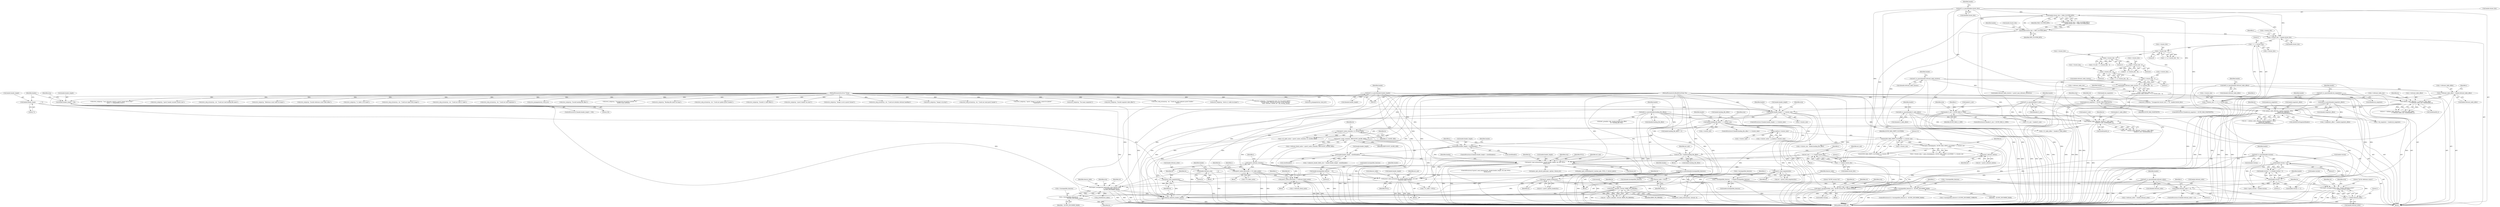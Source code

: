 digraph "0_qemu_6a83f8b5bec6f59e56cc49bd49e4c3f8f805d56f_0@API" {
"1001441" [label="(Call,qcow2_refcount_close(bs))"];
"1001439" [label="(Call,qcow2_free_snapshots(bs))"];
"1001437" [label="(Call,cleanup_unknown_header_ext(bs))"];
"1001217" [label="(Call,qcow2_check(bs, &result, BDRV_FIX_ERRORS))"];
"1001175" [label="(Call,qcow2_update_header(bs))"];
"1001140" [label="(Call,qcow2_read_snapshots(bs))"];
"1001042" [label="(Call,qcow2_read_extensions(bs, header.header_length, ext_end, NULL,\n        &local_err))"];
"1001018" [label="(Call,qcow2_refcount_init(bs))"];
"1000996" [label="(Call,qemu_blockalign(bs, QCOW_MAX_CRYPT_CLUSTERS * s->cluster_size\n                                  + 512))"];
"1000981" [label="(Call,qcow2_cache_create(bs, REFCOUNT_CACHE_SIZE))"];
"1000974" [label="(Call,qcow2_cache_create(bs, L2_CACHE_SIZE))"];
"1000876" [label="(Call,validate_table_offset(bs, header.l1_table_offset,\n                                header.l1_size, sizeof(uint64_t)))"];
"1000786" [label="(Call,validate_table_offset(bs, header.snapshots_offset,\n                                header.nb_snapshots,\n                                sizeof(QCowSnapshotHeader)))"];
"1000750" [label="(Call,validate_table_offset(bs, s->refcount_table_offset,\n                                s->refcount_table_size, sizeof(uint64_t)))"];
"1000121" [label="(MethodParameterIn,BlockDriverState *bs)"];
"1000712" [label="(Call,s->refcount_table_offset = header.refcount_table_offset)"];
"1000218" [label="(Call,be64_to_cpus(&header.refcount_table_offset))"];
"1000719" [label="(Call,s->refcount_table_size =\n        header.refcount_table_clusters << (s->cluster_bits - 3))"];
"1000723" [label="(Call,header.refcount_table_clusters << (s->cluster_bits - 3))"];
"1000223" [label="(Call,be32_to_cpus(&header.refcount_table_clusters))"];
"1000727" [label="(Call,s->cluster_bits - 3)"];
"1000704" [label="(Call,s->cluster_bits - 8)"];
"1000692" [label="(Call,s->cluster_bits - 8)"];
"1000663" [label="(Call,s->cluster_bits - 3)"];
"1000331" [label="(Call,s->cluster_bits - 9)"];
"1000320" [label="(Call,1 << s->cluster_bits)"];
"1000309" [label="(Call,s->cluster_bits = header.cluster_bits)"];
"1000292" [label="(Call,header.cluster_bits > MAX_CLUSTER_BITS)"];
"1000198" [label="(Call,be32_to_cpus(&header.cluster_bits))"];
"1000287" [label="(Call,header.cluster_bits < MIN_CLUSTER_BITS)"];
"1000228" [label="(Call,be64_to_cpus(&header.snapshots_offset))"];
"1000233" [label="(Call,be32_to_cpus(&header.nb_snapshots))"];
"1000770" [label="(Call,header.nb_snapshots > QCOW_MAX_SNAPSHOTS)"];
"1000208" [label="(Call,be64_to_cpus(&header.l1_table_offset))"];
"1000213" [label="(Call,be32_to_cpus(&header.l1_size))"];
"1000806" [label="(Call,header.l1_size > QCOW_MAX_L1_SIZE)"];
"1000999" [label="(Call,QCOW_MAX_CRYPT_CLUSTERS * s->cluster_size)"];
"1000988" [label="(Call,g_malloc(s->cluster_size))"];
"1000479" [label="(Call,header.backing_file_offset > s->cluster_size)"];
"1000183" [label="(Call,be64_to_cpus(&header.backing_file_offset))"];
"1000411" [label="(Call,header.header_length > s->cluster_size)"];
"1000396" [label="(Call,header.header_length < 104)"];
"1000390" [label="(Call,be32_to_cpus(&header.header_length))"];
"1000363" [label="(Call,header.header_length            = 72)"];
"1000316" [label="(Call,s->cluster_size = 1 << s->cluster_bits)"];
"1000439" [label="(Call,header.header_length - sizeof(header))"];
"1000428" [label="(Call,header.header_length > sizeof(header))"];
"1000500" [label="(Call,ext_end = header.backing_file_offset)"];
"1000507" [label="(Call,ext_end = 1 << header.cluster_bits)"];
"1000509" [label="(Call,1 << header.cluster_bits)"];
"1000266" [label="(Call,report_unsupported(bs, errp, \"QCOW version %d\", header.version))"];
"1000124" [label="(MethodParameterIn,Error **errp)"];
"1000178" [label="(Call,be32_to_cpus(&header.version))"];
"1000260" [label="(Call,header.version > 3)"];
"1000255" [label="(Call,header.version < 2)"];
"1000603" [label="(Call,report_unsupported(bs, errp, \"%d bit reference counts\",\n                           1 << header.refcount_order))"];
"1000607" [label="(Call,1 << header.refcount_order)"];
"1000597" [label="(Call,header.refcount_order != 4)"];
"1000385" [label="(Call,be32_to_cpus(&header.refcount_order))"];
"1000358" [label="(Call,header.refcount_order           = 4)"];
"1000555" [label="(Call,report_unsupported_feature(bs, errp, feature_table,\n                                   s->incompatible_features &\n                                   ~QCOW2_INCOMPAT_MASK))"];
"1000546" [label="(Call,qcow2_read_extensions(bs, header.header_length, ext_end,\n                              &feature_table, NULL))"];
"1000543" [label="(Call,*feature_table = NULL)"];
"1000559" [label="(Call,s->incompatible_features &\n                                   ~QCOW2_INCOMPAT_MASK)"];
"1000536" [label="(Call,s->incompatible_features & ~QCOW2_INCOMPAT_MASK)"];
"1000514" [label="(Call,s->incompatible_features    = header.incompatible_features)"];
"1000343" [label="(Call,header.incompatible_features    = 0)"];
"1000370" [label="(Call,be64_to_cpus(&header.incompatible_features))"];
"1001457" [label="(Call,qcow2_cache_destroy(bs, s->l2_table_cache))"];
"1001467" [label="(Call,qcow2_cache_destroy(bs, s->refcount_block_cache))"];
"1001469" [label="(Call,s->refcount_block_cache)"];
"1000219" [label="(Call,&header.refcount_table_offset)"];
"1000704" [label="(Call,s->cluster_bits - 8)"];
"1000487" [label="(Call,error_setg(errp, \"Invalid backing file offset\"))"];
"1000481" [label="(Identifier,header)"];
"1000264" [label="(Literal,3)"];
"1000705" [label="(Call,s->cluster_bits)"];
"1000881" [label="(Call,header.l1_size)"];
"1000293" [label="(Call,header.cluster_bits)"];
"1000631" [label="(Call,error_setg(errp, \"Unsupported encryption method: %i\",\n                   header.crypt_method))"];
"1000597" [label="(Call,header.refcount_order != 4)"];
"1000558" [label="(Identifier,feature_table)"];
"1000216" [label="(Identifier,header)"];
"1001467" [label="(Call,qcow2_cache_destroy(bs, s->refcount_block_cache))"];
"1000208" [label="(Call,be64_to_cpus(&header.l1_table_offset))"];
"1000298" [label="(Call,error_setg(errp, \"Unsupported cluster size: 2^%i\", header.cluster_bits))"];
"1000609" [label="(Call,header.refcount_order)"];
"1001085" [label="(Call,error_setg(errp, \"Backing file name too long\"))"];
"1000976" [label="(Identifier,L2_CACHE_SIZE)"];
"1001182" [label="(Call,error_setg_errno(errp, -ret, \"Could not update qcow2 header\"))"];
"1000608" [label="(Literal,1)"];
"1000891" [label="(Call,error_setg(errp, \"Invalid L1 table offset\"))"];
"1001482" [label="(MethodReturn,static int)"];
"1000402" [label="(Call,error_setg(errp, \"qcow2 header too short\"))"];
"1000358" [label="(Call,header.refcount_order           = 4)"];
"1000224" [label="(Call,&header.refcount_table_clusters)"];
"1000167" [label="(Call,error_setg_errno(errp, -ret, \"Could not read qcow2 header\"))"];
"1000556" [label="(Identifier,bs)"];
"1000975" [label="(Identifier,bs)"];
"1000970" [label="(Call,s->l2_table_cache = qcow2_cache_create(bs, L2_CACHE_SIZE))"];
"1000895" [label="(Call,s->l1_table_offset = header.l1_table_offset)"];
"1000984" [label="(Call,s->cluster_cache = g_malloc(s->cluster_size))"];
"1000435" [label="(Call,s->unknown_header_fields_size = header.header_length - sizeof(header))"];
"1000427" [label="(ControlStructure,if (header.header_length > sizeof(header)))"];
"1000999" [label="(Call,QCOW_MAX_CRYPT_CLUSTERS * s->cluster_size)"];
"1000758" [label="(Call,sizeof(uint64_t))"];
"1000296" [label="(Identifier,MAX_CLUSTER_BITS)"];
"1000514" [label="(Call,s->incompatible_features    = header.incompatible_features)"];
"1000371" [label="(Call,&header.incompatible_features)"];
"1000390" [label="(Call,be32_to_cpus(&header.header_length))"];
"1000270" [label="(Call,header.version)"];
"1000588" [label="(Call,error_setg(errp, \"qcow2: Image is corrupt; cannot be opened \"\n                       \"read/write\"))"];
"1000378" [label="(Identifier,header)"];
"1000124" [label="(MethodParameterIn,Error **errp)"];
"1000755" [label="(Call,s->refcount_table_size)"];
"1000209" [label="(Call,&header.l1_table_offset)"];
"1000992" [label="(Call,s->cluster_data = qemu_blockalign(bs, QCOW_MAX_CRYPT_CLUSTERS * s->cluster_size\n                                  + 512))"];
"1000786" [label="(Call,validate_table_offset(bs, header.snapshots_offset,\n                                header.nb_snapshots,\n                                sizeof(QCowSnapshotHeader)))"];
"1001440" [label="(Identifier,bs)"];
"1000659" [label="(Call,s->l2_bits = s->cluster_bits - 3)"];
"1000497" [label="(Identifier,header)"];
"1000332" [label="(Call,s->cluster_bits)"];
"1000776" [label="(Call,error_setg(errp, \"Too many snapshots\"))"];
"1000723" [label="(Call,header.refcount_table_clusters << (s->cluster_bits - 3))"];
"1000543" [label="(Call,*feature_table = NULL)"];
"1000551" [label="(Identifier,ext_end)"];
"1000777" [label="(Identifier,errp)"];
"1001049" [label="(Call,&local_err)"];
"1000231" [label="(Identifier,header)"];
"1000331" [label="(Call,s->cluster_bits - 9)"];
"1000787" [label="(Identifier,bs)"];
"1000667" [label="(Literal,3)"];
"1000664" [label="(Call,s->cluster_bits)"];
"1000483" [label="(Call,s->cluster_size)"];
"1000397" [label="(Call,header.header_length)"];
"1000342" [label="(Block,)"];
"1000501" [label="(Identifier,ext_end)"];
"1000343" [label="(Call,header.incompatible_features    = 0)"];
"1000179" [label="(Call,&header.version)"];
"1000791" [label="(Call,header.nb_snapshots)"];
"1001439" [label="(Call,qcow2_free_snapshots(bs))"];
"1000601" [label="(Literal,4)"];
"1000982" [label="(Identifier,bs)"];
"1001445" [label="(Identifier,s)"];
"1000604" [label="(Identifier,bs)"];
"1000788" [label="(Call,header.snapshots_offset)"];
"1000663" [label="(Call,s->cluster_bits - 3)"];
"1000500" [label="(Call,ext_end = header.backing_file_offset)"];
"1000322" [label="(Call,s->cluster_bits)"];
"1000291" [label="(Identifier,MIN_CLUSTER_BITS)"];
"1000369" [label="(Block,)"];
"1000269" [label="(Literal,\"QCOW version %d\")"];
"1000690" [label="(Call,62 - (s->cluster_bits - 8))"];
"1000801" [label="(Call,error_setg(errp, \"Invalid snapshot table offset\"))"];
"1001019" [label="(Identifier,bs)"];
"1000731" [label="(Literal,3)"];
"1000877" [label="(Identifier,bs)"];
"1000784" [label="(Call,ret = validate_table_offset(bs, header.snapshots_offset,\n                                header.nb_snapshots,\n                                sizeof(QCowSnapshotHeader)))"];
"1000713" [label="(Call,s->refcount_table_offset)"];
"1001441" [label="(Call,qcow2_refcount_close(bs))"];
"1000721" [label="(Identifier,s)"];
"1000983" [label="(Identifier,REFCOUNT_CACHE_SIZE)"];
"1000720" [label="(Call,s->refcount_table_size)"];
"1000317" [label="(Call,s->cluster_size)"];
"1000559" [label="(Call,s->incompatible_features &\n                                   ~QCOW2_INCOMPAT_MASK)"];
"1000794" [label="(Call,sizeof(QCowSnapshotHeader))"];
"1000294" [label="(Identifier,header)"];
"1000696" [label="(Literal,8)"];
"1000748" [label="(Call,ret = validate_table_offset(bs, s->refcount_table_offset,\n                                s->refcount_table_size, sizeof(uint64_t)))"];
"1000813" [label="(Identifier,errp)"];
"1000432" [label="(Call,sizeof(header))"];
"1000545" [label="(Identifier,NULL)"];
"1001458" [label="(Identifier,bs)"];
"1001176" [label="(Identifier,bs)"];
"1000554" [label="(Identifier,NULL)"];
"1001004" [label="(Literal,512)"];
"1001459" [label="(Call,s->l2_table_cache)"];
"1001018" [label="(Call,qcow2_refcount_init(bs))"];
"1000125" [label="(Block,)"];
"1000981" [label="(Call,qcow2_cache_create(bs, REFCOUNT_CACHE_SIZE))"];
"1001215" [label="(Call,ret = qcow2_check(bs, &result, BDRV_FIX_ERRORS))"];
"1000288" [label="(Call,header.cluster_bits)"];
"1000398" [label="(Identifier,header)"];
"1000544" [label="(Identifier,feature_table)"];
"1000518" [label="(Call,header.incompatible_features)"];
"1000515" [label="(Call,s->incompatible_features)"];
"1001016" [label="(Call,ret = qcow2_refcount_init(bs))"];
"1000827" [label="(Identifier,s)"];
"1000480" [label="(Call,header.backing_file_offset)"];
"1000568" [label="(Call,g_free(feature_table))"];
"1000989" [label="(Call,s->cluster_size)"];
"1000728" [label="(Call,s->cluster_bits)"];
"1000206" [label="(Identifier,header)"];
"1000226" [label="(Identifier,header)"];
"1000807" [label="(Call,header.l1_size)"];
"1000186" [label="(Identifier,header)"];
"1000536" [label="(Call,s->incompatible_features & ~QCOW2_INCOMPAT_MASK)"];
"1001131" [label="(Call,s->nb_snapshots = header.nb_snapshots)"];
"1000287" [label="(Call,header.cluster_bits < MIN_CLUSTER_BITS)"];
"1000499" [label="(Block,)"];
"1000370" [label="(Call,be64_to_cpus(&header.incompatible_features))"];
"1001221" [label="(Identifier,BDRV_FIX_ERRORS)"];
"1000184" [label="(Call,&header.backing_file_offset)"];
"1000507" [label="(Call,ext_end = 1 << header.cluster_bits)"];
"1001447" [label="(Call,s->l1_table = NULL)"];
"1000472" [label="(Call,error_setg_errno(errp, -ret, \"Could not read unknown qcow2 header \"\n                             \"fields\"))"];
"1000547" [label="(Identifier,bs)"];
"1000428" [label="(Call,header.header_length > sizeof(header))"];
"1000318" [label="(Identifier,s)"];
"1000259" [label="(Literal,2)"];
"1000727" [label="(Call,s->cluster_bits - 3)"];
"1001474" [label="(Identifier,s)"];
"1000812" [label="(Call,error_setg(errp, \"Active L1 table too large\"))"];
"1001175" [label="(Call,qcow2_update_header(bs))"];
"1001456" [label="(Block,)"];
"1000121" [label="(MethodParameterIn,BlockDriverState *bs)"];
"1000770" [label="(Call,header.nb_snapshots > QCOW_MAX_SNAPSHOTS)"];
"1001095" [label="(Call,bdrv_pread(bs->file, header.backing_file_offset,\n                         bs->backing_file, len))"];
"1000439" [label="(Call,header.header_length - sizeof(header))"];
"1001358" [label="(Call,error_setg(errp, \"Unsupported value '%s' for qcow2 option \"\n                   \"'overlap-check'. Allowed are either of the following: \"\n                   \"none, constant, cached, all\", opt_overlap_check))"];
"1000214" [label="(Call,&header.l1_size)"];
"1000774" [label="(Identifier,QCOW_MAX_SNAPSHOTS)"];
"1000367" [label="(Literal,72)"];
"1000572" [label="(Call,s->incompatible_features & QCOW2_INCOMPAT_CORRUPT)"];
"1000335" [label="(Literal,9)"];
"1000385" [label="(Call,be32_to_cpus(&header.refcount_order))"];
"1001218" [label="(Identifier,bs)"];
"1001041" [label="(ControlStructure,if (qcow2_read_extensions(bs, header.header_length, ext_end, NULL,\n        &local_err)))"];
"1000255" [label="(Call,header.version < 2)"];
"1000183" [label="(Call,be64_to_cpus(&header.backing_file_offset))"];
"1000267" [label="(Identifier,bs)"];
"1000274" [label="(Identifier,ret)"];
"1000350" [label="(Identifier,header)"];
"1001442" [label="(Identifier,bs)"];
"1000440" [label="(Call,header.header_length)"];
"1000310" [label="(Call,s->cluster_bits)"];
"1000552" [label="(Call,&feature_table)"];
"1001042" [label="(Call,qcow2_read_extensions(bs, header.header_length, ext_end, NULL,\n        &local_err))"];
"1000254" [label="(Call,header.version < 2 || header.version > 3)"];
"1000719" [label="(Call,s->refcount_table_size =\n        header.refcount_table_clusters << (s->cluster_bits - 3))"];
"1001438" [label="(Identifier,bs)"];
"1001052" [label="(Call,error_propagate(errp, local_err))"];
"1000598" [label="(Call,header.refcount_order)"];
"1000286" [label="(Call,header.cluster_bits < MIN_CLUSTER_BITS ||\n        header.cluster_bits > MAX_CLUSTER_BITS)"];
"1001413" [label="(Call,error_setg(errp, \"Lazy refcounts require a qcow2 image with at least \"\n                   \"qemu 1.1 compatibility level\"))"];
"1001141" [label="(Identifier,bs)"];
"1000876" [label="(Call,validate_table_offset(bs, header.l1_table_offset,\n                                header.l1_size, sizeof(uint64_t)))"];
"1000702" [label="(Call,1 << (s->cluster_bits - 8))"];
"1000320" [label="(Call,1 << s->cluster_bits)"];
"1000751" [label="(Identifier,bs)"];
"1001242" [label="(Call,qemu_opts_absorb_qdict(opts, options, &local_err))"];
"1000974" [label="(Call,qcow2_cache_create(bs, L2_CACHE_SIZE))"];
"1000692" [label="(Call,s->cluster_bits - 8)"];
"1000266" [label="(Call,report_unsupported(bs, errp, \"QCOW version %d\", header.version))"];
"1000412" [label="(Call,header.header_length)"];
"1001063" [label="(Identifier,header)"];
"1000419" [label="(Call,error_setg(errp, \"qcow2 header exceeds cluster size\"))"];
"1000805" [label="(ControlStructure,if (header.l1_size > QCOW_MAX_L1_SIZE))"];
"1001111" [label="(Call,error_setg_errno(errp, -ret, \"Could not read backing file name\"))"];
"1001061" [label="(Call,header.backing_file_offset != 0)"];
"1000988" [label="(Call,g_malloc(s->cluster_size))"];
"1000605" [label="(Identifier,errp)"];
"1000363" [label="(Call,header.header_length            = 72)"];
"1000420" [label="(Identifier,errp)"];
"1000606" [label="(Literal,\"%d bit reference counts\")"];
"1001048" [label="(Identifier,NULL)"];
"1000540" [label="(Identifier,~QCOW2_INCOMPAT_MASK)"];
"1000313" [label="(Call,header.cluster_bits)"];
"1000735" [label="(Identifier,header)"];
"1000292" [label="(Call,header.cluster_bits > MAX_CLUSTER_BITS)"];
"1000260" [label="(Call,header.version > 3)"];
"1000617" [label="(Call,s->refcount_order = header.refcount_order)"];
"1001000" [label="(Identifier,QCOW_MAX_CRYPT_CLUSTERS)"];
"1000337" [label="(Call,header.version == 2)"];
"1000750" [label="(Call,validate_table_offset(bs, s->refcount_table_offset,\n                                s->refcount_table_size, sizeof(uint64_t)))"];
"1000740" [label="(Call,error_setg(errp, \"Reference count table too large\"))"];
"1000430" [label="(Identifier,header)"];
"1000191" [label="(Identifier,header)"];
"1000506" [label="(Block,)"];
"1000560" [label="(Call,s->incompatible_features)"];
"1000344" [label="(Call,header.incompatible_features)"];
"1000327" [label="(Identifier,s)"];
"1001437" [label="(Call,cleanup_unknown_header_ext(bs))"];
"1001001" [label="(Call,s->cluster_size)"];
"1000393" [label="(Identifier,header)"];
"1000977" [label="(Call,s->refcount_block_cache = qcow2_cache_create(bs, REFCOUNT_CACHE_SIZE))"];
"1000535" [label="(ControlStructure,if (s->incompatible_features & ~QCOW2_INCOMPAT_MASK))"];
"1001235" [label="(Call,qemu_opts_create(&qcow2_runtime_opts, NULL, 0, &error_abort))"];
"1000765" [label="(Call,error_setg(errp, \"Invalid reference count table offset\"))"];
"1000396" [label="(Call,header.header_length < 104)"];
"1000733" [label="(Call,header.refcount_table_clusters > qcow2_max_refcount_clusters(s))"];
"1000708" [label="(Literal,8)"];
"1001457" [label="(Call,qcow2_cache_destroy(bs, s->l2_table_cache))"];
"1001047" [label="(Identifier,ext_end)"];
"1000884" [label="(Call,sizeof(uint64_t))"];
"1000316" [label="(Call,s->cluster_size = 1 << s->cluster_bits)"];
"1000221" [label="(Identifier,header)"];
"1000557" [label="(Identifier,errp)"];
"1000347" [label="(Literal,0)"];
"1000502" [label="(Call,header.backing_file_offset)"];
"1000362" [label="(Literal,4)"];
"1000596" [label="(ControlStructure,if (header.refcount_order != 4))"];
"1000403" [label="(Identifier,errp)"];
"1000603" [label="(Call,report_unsupported(bs, errp, \"%d bit reference counts\",\n                           1 << header.refcount_order))"];
"1001140" [label="(Call,qcow2_read_snapshots(bs))"];
"1000218" [label="(Call,be64_to_cpus(&header.refcount_table_offset))"];
"1001043" [label="(Identifier,bs)"];
"1000199" [label="(Call,&header.cluster_bits)"];
"1000443" [label="(Call,sizeof(header))"];
"1000866" [label="(Call,error_setg(errp, \"L1 table is too small\"))"];
"1001227" [label="(Call,error_setg_errno(errp, -ret, \"Could not repair dirty image\"))"];
"1000386" [label="(Call,&header.refcount_order)"];
"1000213" [label="(Call,be32_to_cpus(&header.l1_size))"];
"1000321" [label="(Literal,1)"];
"1000359" [label="(Call,header.refcount_order)"];
"1000478" [label="(ControlStructure,if (header.backing_file_offset > s->cluster_size))"];
"1000724" [label="(Call,header.refcount_table_clusters)"];
"1000945" [label="(Call,error_setg_errno(errp, -ret, \"Could not read L1 table\"))"];
"1001217" [label="(Call,qcow2_check(bs, &result, BDRV_FIX_ERRORS))"];
"1001219" [label="(Call,&result)"];
"1000878" [label="(Call,header.l1_table_offset)"];
"1001044" [label="(Call,header.header_length)"];
"1000693" [label="(Call,s->cluster_bits)"];
"1000510" [label="(Literal,1)"];
"1001138" [label="(Call,ret = qcow2_read_snapshots(bs))"];
"1000516" [label="(Identifier,s)"];
"1000265" [label="(Block,)"];
"1000245" [label="(Call,error_setg(errp, \"Image is not in qcow2 format\"))"];
"1001468" [label="(Identifier,bs)"];
"1000509" [label="(Call,1 << header.cluster_bits)"];
"1000268" [label="(Identifier,errp)"];
"1001025" [label="(Call,error_setg_errno(errp, -ret, \"Could not initialize refcount handling\"))"];
"1000563" [label="(Identifier,~QCOW2_INCOMPAT_MASK)"];
"1001173" [label="(Call,ret = qcow2_update_header(bs))"];
"1000874" [label="(Call,ret = validate_table_offset(bs, header.l1_table_offset,\n                                header.l1_size, sizeof(uint64_t)))"];
"1000546" [label="(Call,qcow2_read_extensions(bs, header.header_length, ext_end,\n                              &feature_table, NULL))"];
"1000479" [label="(Call,header.backing_file_offset > s->cluster_size)"];
"1000619" [label="(Identifier,s)"];
"1000400" [label="(Literal,104)"];
"1000613" [label="(Identifier,ret)"];
"1000437" [label="(Identifier,s)"];
"1001077" [label="(Call,s->cluster_size - header.backing_file_offset)"];
"1000488" [label="(Identifier,errp)"];
"1000769" [label="(ControlStructure,if (header.nb_snapshots > QCOW_MAX_SNAPSHOTS))"];
"1000511" [label="(Call,header.cluster_bits)"];
"1000537" [label="(Call,s->incompatible_features)"];
"1000262" [label="(Identifier,header)"];
"1000712" [label="(Call,s->refcount_table_offset = header.refcount_table_offset)"];
"1000395" [label="(ControlStructure,if (header.header_length < 104))"];
"1000810" [label="(Identifier,QCOW_MAX_L1_SIZE)"];
"1000364" [label="(Call,header.header_length)"];
"1001425" [label="(Call,qcow2_check_refcounts(bs, &result, 0))"];
"1000607" [label="(Call,1 << header.refcount_order)"];
"1000256" [label="(Call,header.version)"];
"1000548" [label="(Call,header.header_length)"];
"1000413" [label="(Identifier,header)"];
"1000541" [label="(Block,)"];
"1000785" [label="(Identifier,ret)"];
"1000411" [label="(Call,header.header_length > s->cluster_size)"];
"1000602" [label="(Block,)"];
"1000565" [label="(Identifier,ret)"];
"1000998" [label="(Call,QCOW_MAX_CRYPT_CLUSTERS * s->cluster_size\n                                  + 512)"];
"1000806" [label="(Call,header.l1_size > QCOW_MAX_L1_SIZE)"];
"1000241" [label="(Identifier,header)"];
"1000574" [label="(Identifier,s)"];
"1001464" [label="(Identifier,s)"];
"1001053" [label="(Identifier,errp)"];
"1000771" [label="(Call,header.nb_snapshots)"];
"1000996" [label="(Call,qemu_blockalign(bs, QCOW_MAX_CRYPT_CLUSTERS * s->cluster_size\n                                  + 512))"];
"1000410" [label="(ControlStructure,if (header.header_length > s->cluster_size))"];
"1000236" [label="(Identifier,header)"];
"1000198" [label="(Call,be32_to_cpus(&header.cluster_bits))"];
"1000233" [label="(Call,be32_to_cpus(&header.nb_snapshots))"];
"1000429" [label="(Call,header.header_length)"];
"1000555" [label="(Call,report_unsupported_feature(bs, errp, feature_table,\n                                   s->incompatible_features &\n                                   ~QCOW2_INCOMPAT_MASK))"];
"1000844" [label="(Call,error_setg(errp, \"Image is too big\"))"];
"1000391" [label="(Call,&header.header_length)"];
"1000523" [label="(Identifier,s)"];
"1000228" [label="(Call,be64_to_cpus(&header.snapshots_offset))"];
"1000997" [label="(Identifier,bs)"];
"1000415" [label="(Call,s->cluster_size)"];
"1000223" [label="(Call,be32_to_cpus(&header.refcount_table_clusters))"];
"1000329" [label="(Call,1 << (s->cluster_bits - 9))"];
"1001147" [label="(Call,error_setg_errno(errp, -ret, \"Could not read snapshots\"))"];
"1000365" [label="(Identifier,header)"];
"1000178" [label="(Call,be32_to_cpus(&header.version))"];
"1001466" [label="(Block,)"];
"1000278" [label="(Call,s->qcow_version = header.version)"];
"1000261" [label="(Call,header.version)"];
"1001124" [label="(Call,s->snapshots_offset = header.snapshots_offset)"];
"1000234" [label="(Call,&header.nb_snapshots)"];
"1000508" [label="(Identifier,ext_end)"];
"1000752" [label="(Call,s->refcount_table_offset)"];
"1000716" [label="(Call,header.refcount_table_offset)"];
"1000229" [label="(Call,&header.snapshots_offset)"];
"1000825" [label="(Call,s->l1_size = header.l1_size)"];
"1001250" [label="(Call,error_propagate(errp, local_err))"];
"1000309" [label="(Call,s->cluster_bits = header.cluster_bits)"];
"1001441" -> "1000125"  [label="AST: "];
"1001441" -> "1001442"  [label="CFG: "];
"1001442" -> "1001441"  [label="AST: "];
"1001445" -> "1001441"  [label="CFG: "];
"1001441" -> "1001482"  [label="DDG: "];
"1001441" -> "1001482"  [label="DDG: "];
"1001439" -> "1001441"  [label="DDG: "];
"1000121" -> "1001441"  [label="DDG: "];
"1001441" -> "1001457"  [label="DDG: "];
"1001441" -> "1001467"  [label="DDG: "];
"1001439" -> "1000125"  [label="AST: "];
"1001439" -> "1001440"  [label="CFG: "];
"1001440" -> "1001439"  [label="AST: "];
"1001442" -> "1001439"  [label="CFG: "];
"1001439" -> "1001482"  [label="DDG: "];
"1001437" -> "1001439"  [label="DDG: "];
"1000121" -> "1001439"  [label="DDG: "];
"1001437" -> "1000125"  [label="AST: "];
"1001437" -> "1001438"  [label="CFG: "];
"1001438" -> "1001437"  [label="AST: "];
"1001440" -> "1001437"  [label="CFG: "];
"1001437" -> "1001482"  [label="DDG: "];
"1001217" -> "1001437"  [label="DDG: "];
"1000266" -> "1001437"  [label="DDG: "];
"1000603" -> "1001437"  [label="DDG: "];
"1000786" -> "1001437"  [label="DDG: "];
"1001042" -> "1001437"  [label="DDG: "];
"1001140" -> "1001437"  [label="DDG: "];
"1000876" -> "1001437"  [label="DDG: "];
"1000750" -> "1001437"  [label="DDG: "];
"1001175" -> "1001437"  [label="DDG: "];
"1000555" -> "1001437"  [label="DDG: "];
"1001018" -> "1001437"  [label="DDG: "];
"1000121" -> "1001437"  [label="DDG: "];
"1001217" -> "1001215"  [label="AST: "];
"1001217" -> "1001221"  [label="CFG: "];
"1001218" -> "1001217"  [label="AST: "];
"1001219" -> "1001217"  [label="AST: "];
"1001221" -> "1001217"  [label="AST: "];
"1001215" -> "1001217"  [label="CFG: "];
"1001217" -> "1001482"  [label="DDG: "];
"1001217" -> "1001482"  [label="DDG: "];
"1001217" -> "1001215"  [label="DDG: "];
"1001217" -> "1001215"  [label="DDG: "];
"1001217" -> "1001215"  [label="DDG: "];
"1001175" -> "1001217"  [label="DDG: "];
"1001140" -> "1001217"  [label="DDG: "];
"1000121" -> "1001217"  [label="DDG: "];
"1001217" -> "1001425"  [label="DDG: "];
"1001217" -> "1001425"  [label="DDG: "];
"1001175" -> "1001173"  [label="AST: "];
"1001175" -> "1001176"  [label="CFG: "];
"1001176" -> "1001175"  [label="AST: "];
"1001173" -> "1001175"  [label="CFG: "];
"1001175" -> "1001173"  [label="DDG: "];
"1001140" -> "1001175"  [label="DDG: "];
"1000121" -> "1001175"  [label="DDG: "];
"1001175" -> "1001425"  [label="DDG: "];
"1001140" -> "1001138"  [label="AST: "];
"1001140" -> "1001141"  [label="CFG: "];
"1001141" -> "1001140"  [label="AST: "];
"1001138" -> "1001140"  [label="CFG: "];
"1001140" -> "1001138"  [label="DDG: "];
"1001042" -> "1001140"  [label="DDG: "];
"1000121" -> "1001140"  [label="DDG: "];
"1001140" -> "1001425"  [label="DDG: "];
"1001042" -> "1001041"  [label="AST: "];
"1001042" -> "1001049"  [label="CFG: "];
"1001043" -> "1001042"  [label="AST: "];
"1001044" -> "1001042"  [label="AST: "];
"1001047" -> "1001042"  [label="AST: "];
"1001048" -> "1001042"  [label="AST: "];
"1001049" -> "1001042"  [label="AST: "];
"1001053" -> "1001042"  [label="CFG: "];
"1001063" -> "1001042"  [label="CFG: "];
"1001042" -> "1001482"  [label="DDG: "];
"1001042" -> "1001482"  [label="DDG: "];
"1001042" -> "1001482"  [label="DDG: "];
"1001042" -> "1001482"  [label="DDG: "];
"1001018" -> "1001042"  [label="DDG: "];
"1000121" -> "1001042"  [label="DDG: "];
"1000439" -> "1001042"  [label="DDG: "];
"1000390" -> "1001042"  [label="DDG: "];
"1000428" -> "1001042"  [label="DDG: "];
"1000500" -> "1001042"  [label="DDG: "];
"1000507" -> "1001042"  [label="DDG: "];
"1001042" -> "1001235"  [label="DDG: "];
"1001042" -> "1001242"  [label="DDG: "];
"1001042" -> "1001447"  [label="DDG: "];
"1001018" -> "1001016"  [label="AST: "];
"1001018" -> "1001019"  [label="CFG: "];
"1001019" -> "1001018"  [label="AST: "];
"1001016" -> "1001018"  [label="CFG: "];
"1001018" -> "1001016"  [label="DDG: "];
"1000996" -> "1001018"  [label="DDG: "];
"1000121" -> "1001018"  [label="DDG: "];
"1000996" -> "1000992"  [label="AST: "];
"1000996" -> "1000998"  [label="CFG: "];
"1000997" -> "1000996"  [label="AST: "];
"1000998" -> "1000996"  [label="AST: "];
"1000992" -> "1000996"  [label="CFG: "];
"1000996" -> "1001482"  [label="DDG: "];
"1000996" -> "1000992"  [label="DDG: "];
"1000996" -> "1000992"  [label="DDG: "];
"1000981" -> "1000996"  [label="DDG: "];
"1000121" -> "1000996"  [label="DDG: "];
"1000999" -> "1000996"  [label="DDG: "];
"1000999" -> "1000996"  [label="DDG: "];
"1000981" -> "1000977"  [label="AST: "];
"1000981" -> "1000983"  [label="CFG: "];
"1000982" -> "1000981"  [label="AST: "];
"1000983" -> "1000981"  [label="AST: "];
"1000977" -> "1000981"  [label="CFG: "];
"1000981" -> "1001482"  [label="DDG: "];
"1000981" -> "1000977"  [label="DDG: "];
"1000981" -> "1000977"  [label="DDG: "];
"1000974" -> "1000981"  [label="DDG: "];
"1000121" -> "1000981"  [label="DDG: "];
"1000974" -> "1000970"  [label="AST: "];
"1000974" -> "1000976"  [label="CFG: "];
"1000975" -> "1000974"  [label="AST: "];
"1000976" -> "1000974"  [label="AST: "];
"1000970" -> "1000974"  [label="CFG: "];
"1000974" -> "1001482"  [label="DDG: "];
"1000974" -> "1000970"  [label="DDG: "];
"1000974" -> "1000970"  [label="DDG: "];
"1000876" -> "1000974"  [label="DDG: "];
"1000121" -> "1000974"  [label="DDG: "];
"1000876" -> "1000874"  [label="AST: "];
"1000876" -> "1000884"  [label="CFG: "];
"1000877" -> "1000876"  [label="AST: "];
"1000878" -> "1000876"  [label="AST: "];
"1000881" -> "1000876"  [label="AST: "];
"1000884" -> "1000876"  [label="AST: "];
"1000874" -> "1000876"  [label="CFG: "];
"1000876" -> "1001482"  [label="DDG: "];
"1000876" -> "1001482"  [label="DDG: "];
"1000876" -> "1000874"  [label="DDG: "];
"1000876" -> "1000874"  [label="DDG: "];
"1000876" -> "1000874"  [label="DDG: "];
"1000786" -> "1000876"  [label="DDG: "];
"1000121" -> "1000876"  [label="DDG: "];
"1000208" -> "1000876"  [label="DDG: "];
"1000213" -> "1000876"  [label="DDG: "];
"1000806" -> "1000876"  [label="DDG: "];
"1000876" -> "1000895"  [label="DDG: "];
"1000786" -> "1000784"  [label="AST: "];
"1000786" -> "1000794"  [label="CFG: "];
"1000787" -> "1000786"  [label="AST: "];
"1000788" -> "1000786"  [label="AST: "];
"1000791" -> "1000786"  [label="AST: "];
"1000794" -> "1000786"  [label="AST: "];
"1000784" -> "1000786"  [label="CFG: "];
"1000786" -> "1001482"  [label="DDG: "];
"1000786" -> "1001482"  [label="DDG: "];
"1000786" -> "1000784"  [label="DDG: "];
"1000786" -> "1000784"  [label="DDG: "];
"1000786" -> "1000784"  [label="DDG: "];
"1000750" -> "1000786"  [label="DDG: "];
"1000121" -> "1000786"  [label="DDG: "];
"1000228" -> "1000786"  [label="DDG: "];
"1000233" -> "1000786"  [label="DDG: "];
"1000770" -> "1000786"  [label="DDG: "];
"1000786" -> "1001124"  [label="DDG: "];
"1000786" -> "1001131"  [label="DDG: "];
"1000750" -> "1000748"  [label="AST: "];
"1000750" -> "1000758"  [label="CFG: "];
"1000751" -> "1000750"  [label="AST: "];
"1000752" -> "1000750"  [label="AST: "];
"1000755" -> "1000750"  [label="AST: "];
"1000758" -> "1000750"  [label="AST: "];
"1000748" -> "1000750"  [label="CFG: "];
"1000750" -> "1001482"  [label="DDG: "];
"1000750" -> "1001482"  [label="DDG: "];
"1000750" -> "1000748"  [label="DDG: "];
"1000750" -> "1000748"  [label="DDG: "];
"1000750" -> "1000748"  [label="DDG: "];
"1000121" -> "1000750"  [label="DDG: "];
"1000712" -> "1000750"  [label="DDG: "];
"1000719" -> "1000750"  [label="DDG: "];
"1000121" -> "1000120"  [label="AST: "];
"1000121" -> "1001482"  [label="DDG: "];
"1000121" -> "1000266"  [label="DDG: "];
"1000121" -> "1000546"  [label="DDG: "];
"1000121" -> "1000555"  [label="DDG: "];
"1000121" -> "1000603"  [label="DDG: "];
"1000121" -> "1001425"  [label="DDG: "];
"1000121" -> "1001457"  [label="DDG: "];
"1000121" -> "1001467"  [label="DDG: "];
"1000712" -> "1000125"  [label="AST: "];
"1000712" -> "1000716"  [label="CFG: "];
"1000713" -> "1000712"  [label="AST: "];
"1000716" -> "1000712"  [label="AST: "];
"1000721" -> "1000712"  [label="CFG: "];
"1000712" -> "1001482"  [label="DDG: "];
"1000712" -> "1001482"  [label="DDG: "];
"1000218" -> "1000712"  [label="DDG: "];
"1000218" -> "1000125"  [label="AST: "];
"1000218" -> "1000219"  [label="CFG: "];
"1000219" -> "1000218"  [label="AST: "];
"1000226" -> "1000218"  [label="CFG: "];
"1000218" -> "1001482"  [label="DDG: "];
"1000218" -> "1001482"  [label="DDG: "];
"1000719" -> "1000125"  [label="AST: "];
"1000719" -> "1000723"  [label="CFG: "];
"1000720" -> "1000719"  [label="AST: "];
"1000723" -> "1000719"  [label="AST: "];
"1000735" -> "1000719"  [label="CFG: "];
"1000719" -> "1001482"  [label="DDG: "];
"1000719" -> "1001482"  [label="DDG: "];
"1000723" -> "1000719"  [label="DDG: "];
"1000723" -> "1000719"  [label="DDG: "];
"1000723" -> "1000727"  [label="CFG: "];
"1000724" -> "1000723"  [label="AST: "];
"1000727" -> "1000723"  [label="AST: "];
"1000723" -> "1001482"  [label="DDG: "];
"1000223" -> "1000723"  [label="DDG: "];
"1000727" -> "1000723"  [label="DDG: "];
"1000727" -> "1000723"  [label="DDG: "];
"1000723" -> "1000733"  [label="DDG: "];
"1000223" -> "1000125"  [label="AST: "];
"1000223" -> "1000224"  [label="CFG: "];
"1000224" -> "1000223"  [label="AST: "];
"1000231" -> "1000223"  [label="CFG: "];
"1000223" -> "1001482"  [label="DDG: "];
"1000223" -> "1001482"  [label="DDG: "];
"1000223" -> "1000733"  [label="DDG: "];
"1000727" -> "1000731"  [label="CFG: "];
"1000728" -> "1000727"  [label="AST: "];
"1000731" -> "1000727"  [label="AST: "];
"1000727" -> "1001482"  [label="DDG: "];
"1000704" -> "1000727"  [label="DDG: "];
"1000704" -> "1000702"  [label="AST: "];
"1000704" -> "1000708"  [label="CFG: "];
"1000705" -> "1000704"  [label="AST: "];
"1000708" -> "1000704"  [label="AST: "];
"1000702" -> "1000704"  [label="CFG: "];
"1000704" -> "1000702"  [label="DDG: "];
"1000704" -> "1000702"  [label="DDG: "];
"1000692" -> "1000704"  [label="DDG: "];
"1000692" -> "1000690"  [label="AST: "];
"1000692" -> "1000696"  [label="CFG: "];
"1000693" -> "1000692"  [label="AST: "];
"1000696" -> "1000692"  [label="AST: "];
"1000690" -> "1000692"  [label="CFG: "];
"1000692" -> "1000690"  [label="DDG: "];
"1000692" -> "1000690"  [label="DDG: "];
"1000663" -> "1000692"  [label="DDG: "];
"1000663" -> "1000659"  [label="AST: "];
"1000663" -> "1000667"  [label="CFG: "];
"1000664" -> "1000663"  [label="AST: "];
"1000667" -> "1000663"  [label="AST: "];
"1000659" -> "1000663"  [label="CFG: "];
"1000663" -> "1000659"  [label="DDG: "];
"1000663" -> "1000659"  [label="DDG: "];
"1000331" -> "1000663"  [label="DDG: "];
"1000331" -> "1000329"  [label="AST: "];
"1000331" -> "1000335"  [label="CFG: "];
"1000332" -> "1000331"  [label="AST: "];
"1000335" -> "1000331"  [label="AST: "];
"1000329" -> "1000331"  [label="CFG: "];
"1000331" -> "1001482"  [label="DDG: "];
"1000331" -> "1000329"  [label="DDG: "];
"1000331" -> "1000329"  [label="DDG: "];
"1000320" -> "1000331"  [label="DDG: "];
"1000320" -> "1000316"  [label="AST: "];
"1000320" -> "1000322"  [label="CFG: "];
"1000321" -> "1000320"  [label="AST: "];
"1000322" -> "1000320"  [label="AST: "];
"1000316" -> "1000320"  [label="CFG: "];
"1000320" -> "1000316"  [label="DDG: "];
"1000320" -> "1000316"  [label="DDG: "];
"1000309" -> "1000320"  [label="DDG: "];
"1000309" -> "1000125"  [label="AST: "];
"1000309" -> "1000313"  [label="CFG: "];
"1000310" -> "1000309"  [label="AST: "];
"1000313" -> "1000309"  [label="AST: "];
"1000318" -> "1000309"  [label="CFG: "];
"1000309" -> "1001482"  [label="DDG: "];
"1000292" -> "1000309"  [label="DDG: "];
"1000198" -> "1000309"  [label="DDG: "];
"1000287" -> "1000309"  [label="DDG: "];
"1000292" -> "1000286"  [label="AST: "];
"1000292" -> "1000296"  [label="CFG: "];
"1000293" -> "1000292"  [label="AST: "];
"1000296" -> "1000292"  [label="AST: "];
"1000286" -> "1000292"  [label="CFG: "];
"1000292" -> "1001482"  [label="DDG: "];
"1000292" -> "1000286"  [label="DDG: "];
"1000292" -> "1000286"  [label="DDG: "];
"1000198" -> "1000292"  [label="DDG: "];
"1000287" -> "1000292"  [label="DDG: "];
"1000292" -> "1000298"  [label="DDG: "];
"1000292" -> "1000509"  [label="DDG: "];
"1000198" -> "1000125"  [label="AST: "];
"1000198" -> "1000199"  [label="CFG: "];
"1000199" -> "1000198"  [label="AST: "];
"1000206" -> "1000198"  [label="CFG: "];
"1000198" -> "1001482"  [label="DDG: "];
"1000198" -> "1001482"  [label="DDG: "];
"1000198" -> "1000287"  [label="DDG: "];
"1000198" -> "1000298"  [label="DDG: "];
"1000198" -> "1000509"  [label="DDG: "];
"1000287" -> "1000286"  [label="AST: "];
"1000287" -> "1000291"  [label="CFG: "];
"1000288" -> "1000287"  [label="AST: "];
"1000291" -> "1000287"  [label="AST: "];
"1000294" -> "1000287"  [label="CFG: "];
"1000286" -> "1000287"  [label="CFG: "];
"1000287" -> "1001482"  [label="DDG: "];
"1000287" -> "1000286"  [label="DDG: "];
"1000287" -> "1000286"  [label="DDG: "];
"1000287" -> "1000298"  [label="DDG: "];
"1000287" -> "1000509"  [label="DDG: "];
"1000228" -> "1000125"  [label="AST: "];
"1000228" -> "1000229"  [label="CFG: "];
"1000229" -> "1000228"  [label="AST: "];
"1000236" -> "1000228"  [label="CFG: "];
"1000228" -> "1001482"  [label="DDG: "];
"1000228" -> "1001482"  [label="DDG: "];
"1000228" -> "1001124"  [label="DDG: "];
"1000233" -> "1000125"  [label="AST: "];
"1000233" -> "1000234"  [label="CFG: "];
"1000234" -> "1000233"  [label="AST: "];
"1000241" -> "1000233"  [label="CFG: "];
"1000233" -> "1001482"  [label="DDG: "];
"1000233" -> "1001482"  [label="DDG: "];
"1000233" -> "1000770"  [label="DDG: "];
"1000233" -> "1001131"  [label="DDG: "];
"1000770" -> "1000769"  [label="AST: "];
"1000770" -> "1000774"  [label="CFG: "];
"1000771" -> "1000770"  [label="AST: "];
"1000774" -> "1000770"  [label="AST: "];
"1000777" -> "1000770"  [label="CFG: "];
"1000785" -> "1000770"  [label="CFG: "];
"1000770" -> "1001482"  [label="DDG: "];
"1000770" -> "1001482"  [label="DDG: "];
"1000770" -> "1001482"  [label="DDG: "];
"1000208" -> "1000125"  [label="AST: "];
"1000208" -> "1000209"  [label="CFG: "];
"1000209" -> "1000208"  [label="AST: "];
"1000216" -> "1000208"  [label="CFG: "];
"1000208" -> "1001482"  [label="DDG: "];
"1000208" -> "1001482"  [label="DDG: "];
"1000208" -> "1000895"  [label="DDG: "];
"1000213" -> "1000125"  [label="AST: "];
"1000213" -> "1000214"  [label="CFG: "];
"1000214" -> "1000213"  [label="AST: "];
"1000221" -> "1000213"  [label="CFG: "];
"1000213" -> "1001482"  [label="DDG: "];
"1000213" -> "1001482"  [label="DDG: "];
"1000213" -> "1000806"  [label="DDG: "];
"1000213" -> "1000825"  [label="DDG: "];
"1000806" -> "1000805"  [label="AST: "];
"1000806" -> "1000810"  [label="CFG: "];
"1000807" -> "1000806"  [label="AST: "];
"1000810" -> "1000806"  [label="AST: "];
"1000813" -> "1000806"  [label="CFG: "];
"1000827" -> "1000806"  [label="CFG: "];
"1000806" -> "1001482"  [label="DDG: "];
"1000806" -> "1001482"  [label="DDG: "];
"1000806" -> "1001482"  [label="DDG: "];
"1000806" -> "1000825"  [label="DDG: "];
"1000999" -> "1000998"  [label="AST: "];
"1000999" -> "1001001"  [label="CFG: "];
"1001000" -> "1000999"  [label="AST: "];
"1001001" -> "1000999"  [label="AST: "];
"1001004" -> "1000999"  [label="CFG: "];
"1000999" -> "1001482"  [label="DDG: "];
"1000999" -> "1001482"  [label="DDG: "];
"1000999" -> "1000998"  [label="DDG: "];
"1000999" -> "1000998"  [label="DDG: "];
"1000988" -> "1000999"  [label="DDG: "];
"1000999" -> "1001077"  [label="DDG: "];
"1000988" -> "1000984"  [label="AST: "];
"1000988" -> "1000989"  [label="CFG: "];
"1000989" -> "1000988"  [label="AST: "];
"1000984" -> "1000988"  [label="CFG: "];
"1000988" -> "1000984"  [label="DDG: "];
"1000479" -> "1000988"  [label="DDG: "];
"1000479" -> "1000478"  [label="AST: "];
"1000479" -> "1000483"  [label="CFG: "];
"1000480" -> "1000479"  [label="AST: "];
"1000483" -> "1000479"  [label="AST: "];
"1000488" -> "1000479"  [label="CFG: "];
"1000497" -> "1000479"  [label="CFG: "];
"1000479" -> "1001482"  [label="DDG: "];
"1000479" -> "1001482"  [label="DDG: "];
"1000479" -> "1001482"  [label="DDG: "];
"1000183" -> "1000479"  [label="DDG: "];
"1000411" -> "1000479"  [label="DDG: "];
"1000479" -> "1000500"  [label="DDG: "];
"1000479" -> "1001061"  [label="DDG: "];
"1000183" -> "1000125"  [label="AST: "];
"1000183" -> "1000184"  [label="CFG: "];
"1000184" -> "1000183"  [label="AST: "];
"1000191" -> "1000183"  [label="CFG: "];
"1000183" -> "1001482"  [label="DDG: "];
"1000183" -> "1001482"  [label="DDG: "];
"1000183" -> "1000500"  [label="DDG: "];
"1000183" -> "1001061"  [label="DDG: "];
"1000183" -> "1001077"  [label="DDG: "];
"1000183" -> "1001095"  [label="DDG: "];
"1000411" -> "1000410"  [label="AST: "];
"1000411" -> "1000415"  [label="CFG: "];
"1000412" -> "1000411"  [label="AST: "];
"1000415" -> "1000411"  [label="AST: "];
"1000420" -> "1000411"  [label="CFG: "];
"1000430" -> "1000411"  [label="CFG: "];
"1000411" -> "1001482"  [label="DDG: "];
"1000411" -> "1001482"  [label="DDG: "];
"1000411" -> "1001482"  [label="DDG: "];
"1000396" -> "1000411"  [label="DDG: "];
"1000363" -> "1000411"  [label="DDG: "];
"1000390" -> "1000411"  [label="DDG: "];
"1000316" -> "1000411"  [label="DDG: "];
"1000411" -> "1000428"  [label="DDG: "];
"1000396" -> "1000395"  [label="AST: "];
"1000396" -> "1000400"  [label="CFG: "];
"1000397" -> "1000396"  [label="AST: "];
"1000400" -> "1000396"  [label="AST: "];
"1000403" -> "1000396"  [label="CFG: "];
"1000413" -> "1000396"  [label="CFG: "];
"1000396" -> "1001482"  [label="DDG: "];
"1000396" -> "1001482"  [label="DDG: "];
"1000390" -> "1000396"  [label="DDG: "];
"1000390" -> "1000369"  [label="AST: "];
"1000390" -> "1000391"  [label="CFG: "];
"1000391" -> "1000390"  [label="AST: "];
"1000398" -> "1000390"  [label="CFG: "];
"1000390" -> "1001482"  [label="DDG: "];
"1000390" -> "1001482"  [label="DDG: "];
"1000390" -> "1000428"  [label="DDG: "];
"1000390" -> "1000439"  [label="DDG: "];
"1000390" -> "1000546"  [label="DDG: "];
"1000363" -> "1000342"  [label="AST: "];
"1000363" -> "1000367"  [label="CFG: "];
"1000364" -> "1000363"  [label="AST: "];
"1000367" -> "1000363"  [label="AST: "];
"1000413" -> "1000363"  [label="CFG: "];
"1000316" -> "1000125"  [label="AST: "];
"1000317" -> "1000316"  [label="AST: "];
"1000327" -> "1000316"  [label="CFG: "];
"1000316" -> "1001482"  [label="DDG: "];
"1000316" -> "1001482"  [label="DDG: "];
"1000439" -> "1000435"  [label="AST: "];
"1000439" -> "1000443"  [label="CFG: "];
"1000440" -> "1000439"  [label="AST: "];
"1000443" -> "1000439"  [label="AST: "];
"1000435" -> "1000439"  [label="CFG: "];
"1000439" -> "1001482"  [label="DDG: "];
"1000439" -> "1000435"  [label="DDG: "];
"1000428" -> "1000439"  [label="DDG: "];
"1000439" -> "1000546"  [label="DDG: "];
"1000428" -> "1000427"  [label="AST: "];
"1000428" -> "1000432"  [label="CFG: "];
"1000429" -> "1000428"  [label="AST: "];
"1000432" -> "1000428"  [label="AST: "];
"1000437" -> "1000428"  [label="CFG: "];
"1000481" -> "1000428"  [label="CFG: "];
"1000428" -> "1001482"  [label="DDG: "];
"1000428" -> "1001482"  [label="DDG: "];
"1000428" -> "1000546"  [label="DDG: "];
"1000500" -> "1000499"  [label="AST: "];
"1000500" -> "1000502"  [label="CFG: "];
"1000501" -> "1000500"  [label="AST: "];
"1000502" -> "1000500"  [label="AST: "];
"1000516" -> "1000500"  [label="CFG: "];
"1000500" -> "1001482"  [label="DDG: "];
"1000500" -> "1001482"  [label="DDG: "];
"1000500" -> "1000546"  [label="DDG: "];
"1000507" -> "1000506"  [label="AST: "];
"1000507" -> "1000509"  [label="CFG: "];
"1000508" -> "1000507"  [label="AST: "];
"1000509" -> "1000507"  [label="AST: "];
"1000516" -> "1000507"  [label="CFG: "];
"1000507" -> "1001482"  [label="DDG: "];
"1000507" -> "1001482"  [label="DDG: "];
"1000509" -> "1000507"  [label="DDG: "];
"1000509" -> "1000507"  [label="DDG: "];
"1000507" -> "1000546"  [label="DDG: "];
"1000509" -> "1000511"  [label="CFG: "];
"1000510" -> "1000509"  [label="AST: "];
"1000511" -> "1000509"  [label="AST: "];
"1000509" -> "1001482"  [label="DDG: "];
"1000266" -> "1000265"  [label="AST: "];
"1000266" -> "1000270"  [label="CFG: "];
"1000267" -> "1000266"  [label="AST: "];
"1000268" -> "1000266"  [label="AST: "];
"1000269" -> "1000266"  [label="AST: "];
"1000270" -> "1000266"  [label="AST: "];
"1000274" -> "1000266"  [label="CFG: "];
"1000266" -> "1001482"  [label="DDG: "];
"1000266" -> "1001482"  [label="DDG: "];
"1000266" -> "1001482"  [label="DDG: "];
"1000124" -> "1000266"  [label="DDG: "];
"1000178" -> "1000266"  [label="DDG: "];
"1000260" -> "1000266"  [label="DDG: "];
"1000255" -> "1000266"  [label="DDG: "];
"1000124" -> "1000120"  [label="AST: "];
"1000124" -> "1001482"  [label="DDG: "];
"1000124" -> "1000167"  [label="DDG: "];
"1000124" -> "1000245"  [label="DDG: "];
"1000124" -> "1000298"  [label="DDG: "];
"1000124" -> "1000402"  [label="DDG: "];
"1000124" -> "1000419"  [label="DDG: "];
"1000124" -> "1000472"  [label="DDG: "];
"1000124" -> "1000487"  [label="DDG: "];
"1000124" -> "1000555"  [label="DDG: "];
"1000124" -> "1000588"  [label="DDG: "];
"1000124" -> "1000603"  [label="DDG: "];
"1000124" -> "1000631"  [label="DDG: "];
"1000124" -> "1000740"  [label="DDG: "];
"1000124" -> "1000765"  [label="DDG: "];
"1000124" -> "1000776"  [label="DDG: "];
"1000124" -> "1000801"  [label="DDG: "];
"1000124" -> "1000812"  [label="DDG: "];
"1000124" -> "1000844"  [label="DDG: "];
"1000124" -> "1000866"  [label="DDG: "];
"1000124" -> "1000891"  [label="DDG: "];
"1000124" -> "1000945"  [label="DDG: "];
"1000124" -> "1001025"  [label="DDG: "];
"1000124" -> "1001052"  [label="DDG: "];
"1000124" -> "1001085"  [label="DDG: "];
"1000124" -> "1001111"  [label="DDG: "];
"1000124" -> "1001147"  [label="DDG: "];
"1000124" -> "1001182"  [label="DDG: "];
"1000124" -> "1001227"  [label="DDG: "];
"1000124" -> "1001250"  [label="DDG: "];
"1000124" -> "1001358"  [label="DDG: "];
"1000124" -> "1001413"  [label="DDG: "];
"1000178" -> "1000125"  [label="AST: "];
"1000178" -> "1000179"  [label="CFG: "];
"1000179" -> "1000178"  [label="AST: "];
"1000186" -> "1000178"  [label="CFG: "];
"1000178" -> "1001482"  [label="DDG: "];
"1000178" -> "1001482"  [label="DDG: "];
"1000178" -> "1000255"  [label="DDG: "];
"1000178" -> "1000260"  [label="DDG: "];
"1000178" -> "1000278"  [label="DDG: "];
"1000178" -> "1000337"  [label="DDG: "];
"1000260" -> "1000254"  [label="AST: "];
"1000260" -> "1000264"  [label="CFG: "];
"1000261" -> "1000260"  [label="AST: "];
"1000264" -> "1000260"  [label="AST: "];
"1000254" -> "1000260"  [label="CFG: "];
"1000260" -> "1000254"  [label="DDG: "];
"1000260" -> "1000254"  [label="DDG: "];
"1000255" -> "1000260"  [label="DDG: "];
"1000260" -> "1000278"  [label="DDG: "];
"1000260" -> "1000337"  [label="DDG: "];
"1000255" -> "1000254"  [label="AST: "];
"1000255" -> "1000259"  [label="CFG: "];
"1000256" -> "1000255"  [label="AST: "];
"1000259" -> "1000255"  [label="AST: "];
"1000262" -> "1000255"  [label="CFG: "];
"1000254" -> "1000255"  [label="CFG: "];
"1000255" -> "1000254"  [label="DDG: "];
"1000255" -> "1000254"  [label="DDG: "];
"1000255" -> "1000278"  [label="DDG: "];
"1000255" -> "1000337"  [label="DDG: "];
"1000603" -> "1000602"  [label="AST: "];
"1000603" -> "1000607"  [label="CFG: "];
"1000604" -> "1000603"  [label="AST: "];
"1000605" -> "1000603"  [label="AST: "];
"1000606" -> "1000603"  [label="AST: "];
"1000607" -> "1000603"  [label="AST: "];
"1000613" -> "1000603"  [label="CFG: "];
"1000603" -> "1001482"  [label="DDG: "];
"1000603" -> "1001482"  [label="DDG: "];
"1000603" -> "1001482"  [label="DDG: "];
"1000607" -> "1000603"  [label="DDG: "];
"1000607" -> "1000603"  [label="DDG: "];
"1000607" -> "1000609"  [label="CFG: "];
"1000608" -> "1000607"  [label="AST: "];
"1000609" -> "1000607"  [label="AST: "];
"1000607" -> "1001482"  [label="DDG: "];
"1000597" -> "1000607"  [label="DDG: "];
"1000385" -> "1000607"  [label="DDG: "];
"1000597" -> "1000596"  [label="AST: "];
"1000597" -> "1000601"  [label="CFG: "];
"1000598" -> "1000597"  [label="AST: "];
"1000601" -> "1000597"  [label="AST: "];
"1000604" -> "1000597"  [label="CFG: "];
"1000619" -> "1000597"  [label="CFG: "];
"1000597" -> "1001482"  [label="DDG: "];
"1000385" -> "1000597"  [label="DDG: "];
"1000358" -> "1000597"  [label="DDG: "];
"1000597" -> "1000617"  [label="DDG: "];
"1000385" -> "1000369"  [label="AST: "];
"1000385" -> "1000386"  [label="CFG: "];
"1000386" -> "1000385"  [label="AST: "];
"1000393" -> "1000385"  [label="CFG: "];
"1000385" -> "1001482"  [label="DDG: "];
"1000385" -> "1001482"  [label="DDG: "];
"1000385" -> "1000617"  [label="DDG: "];
"1000358" -> "1000342"  [label="AST: "];
"1000358" -> "1000362"  [label="CFG: "];
"1000359" -> "1000358"  [label="AST: "];
"1000362" -> "1000358"  [label="AST: "];
"1000365" -> "1000358"  [label="CFG: "];
"1000358" -> "1001482"  [label="DDG: "];
"1000555" -> "1000541"  [label="AST: "];
"1000555" -> "1000559"  [label="CFG: "];
"1000556" -> "1000555"  [label="AST: "];
"1000557" -> "1000555"  [label="AST: "];
"1000558" -> "1000555"  [label="AST: "];
"1000559" -> "1000555"  [label="AST: "];
"1000565" -> "1000555"  [label="CFG: "];
"1000555" -> "1001482"  [label="DDG: "];
"1000555" -> "1001482"  [label="DDG: "];
"1000555" -> "1001482"  [label="DDG: "];
"1000546" -> "1000555"  [label="DDG: "];
"1000543" -> "1000555"  [label="DDG: "];
"1000559" -> "1000555"  [label="DDG: "];
"1000559" -> "1000555"  [label="DDG: "];
"1000555" -> "1000568"  [label="DDG: "];
"1000546" -> "1000541"  [label="AST: "];
"1000546" -> "1000554"  [label="CFG: "];
"1000547" -> "1000546"  [label="AST: "];
"1000548" -> "1000546"  [label="AST: "];
"1000551" -> "1000546"  [label="AST: "];
"1000552" -> "1000546"  [label="AST: "];
"1000554" -> "1000546"  [label="AST: "];
"1000556" -> "1000546"  [label="CFG: "];
"1000546" -> "1001482"  [label="DDG: "];
"1000546" -> "1001482"  [label="DDG: "];
"1000546" -> "1001482"  [label="DDG: "];
"1000546" -> "1001482"  [label="DDG: "];
"1000546" -> "1001447"  [label="DDG: "];
"1000543" -> "1000541"  [label="AST: "];
"1000543" -> "1000545"  [label="CFG: "];
"1000544" -> "1000543"  [label="AST: "];
"1000545" -> "1000543"  [label="AST: "];
"1000547" -> "1000543"  [label="CFG: "];
"1000559" -> "1000563"  [label="CFG: "];
"1000560" -> "1000559"  [label="AST: "];
"1000563" -> "1000559"  [label="AST: "];
"1000559" -> "1001482"  [label="DDG: "];
"1000559" -> "1001482"  [label="DDG: "];
"1000536" -> "1000559"  [label="DDG: "];
"1000536" -> "1000559"  [label="DDG: "];
"1000536" -> "1000535"  [label="AST: "];
"1000536" -> "1000540"  [label="CFG: "];
"1000537" -> "1000536"  [label="AST: "];
"1000540" -> "1000536"  [label="AST: "];
"1000544" -> "1000536"  [label="CFG: "];
"1000574" -> "1000536"  [label="CFG: "];
"1000536" -> "1001482"  [label="DDG: "];
"1000536" -> "1001482"  [label="DDG: "];
"1000514" -> "1000536"  [label="DDG: "];
"1000536" -> "1000572"  [label="DDG: "];
"1000514" -> "1000125"  [label="AST: "];
"1000514" -> "1000518"  [label="CFG: "];
"1000515" -> "1000514"  [label="AST: "];
"1000518" -> "1000514"  [label="AST: "];
"1000523" -> "1000514"  [label="CFG: "];
"1000514" -> "1001482"  [label="DDG: "];
"1000343" -> "1000514"  [label="DDG: "];
"1000370" -> "1000514"  [label="DDG: "];
"1000343" -> "1000342"  [label="AST: "];
"1000343" -> "1000347"  [label="CFG: "];
"1000344" -> "1000343"  [label="AST: "];
"1000347" -> "1000343"  [label="AST: "];
"1000350" -> "1000343"  [label="CFG: "];
"1000343" -> "1001482"  [label="DDG: "];
"1000370" -> "1000369"  [label="AST: "];
"1000370" -> "1000371"  [label="CFG: "];
"1000371" -> "1000370"  [label="AST: "];
"1000378" -> "1000370"  [label="CFG: "];
"1000370" -> "1001482"  [label="DDG: "];
"1000370" -> "1001482"  [label="DDG: "];
"1001457" -> "1001456"  [label="AST: "];
"1001457" -> "1001459"  [label="CFG: "];
"1001458" -> "1001457"  [label="AST: "];
"1001459" -> "1001457"  [label="AST: "];
"1001464" -> "1001457"  [label="CFG: "];
"1001457" -> "1001482"  [label="DDG: "];
"1001457" -> "1001482"  [label="DDG: "];
"1001457" -> "1001482"  [label="DDG: "];
"1000970" -> "1001457"  [label="DDG: "];
"1001457" -> "1001467"  [label="DDG: "];
"1001467" -> "1001466"  [label="AST: "];
"1001467" -> "1001469"  [label="CFG: "];
"1001468" -> "1001467"  [label="AST: "];
"1001469" -> "1001467"  [label="AST: "];
"1001474" -> "1001467"  [label="CFG: "];
"1001467" -> "1001482"  [label="DDG: "];
"1001467" -> "1001482"  [label="DDG: "];
"1001467" -> "1001482"  [label="DDG: "];
"1000977" -> "1001467"  [label="DDG: "];
}
